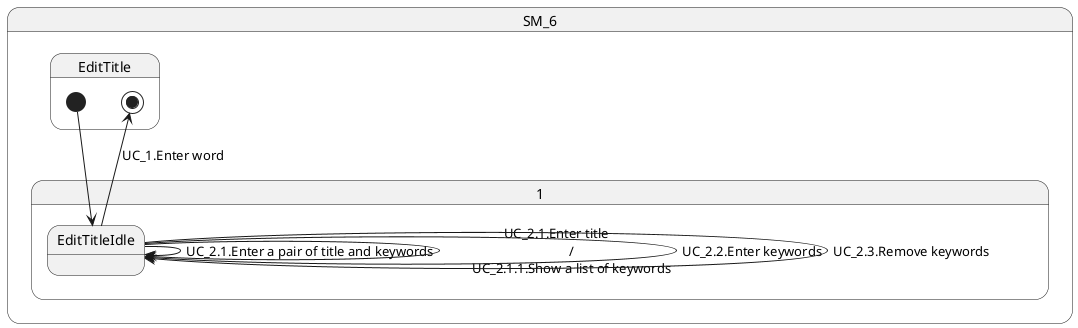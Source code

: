@startuml

state SM_6.EditTitle {
    [*] --> SM_6.1.EditTitleIdle
    SM_6.1.EditTitleIdle --> [*] : UC_1.Enter word
    SM_6.1.EditTitleIdle --> SM_6.1.EditTitleIdle : UC_2.1.Enter a pair of title and keywords

    SM_6.1.EditTitleIdle --> SM_6.1.EditTitleIdle : \
        UC_2.1.Enter title \n\
        /\n\
        UC_2.1.1.Show a list of keywords

    SM_6.1.EditTitleIdle --> SM_6.1.EditTitleIdle : UC_2.2.Enter keywords
    SM_6.1.EditTitleIdle --> SM_6.1.EditTitleIdle : UC_2.3.Remove keywords

}

@enduml